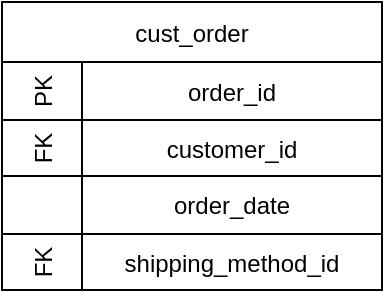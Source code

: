 <mxfile version="26.2.9">
  <diagram id="C5RBs43oDa-KdzZeNtuy" name="Page-1">
    <mxGraphModel dx="1044" dy="1696" grid="1" gridSize="10" guides="1" tooltips="1" connect="1" arrows="1" fold="1" page="1" pageScale="1" pageWidth="827" pageHeight="1169" math="0" shadow="0">
      <root>
        <mxCell id="WIyWlLk6GJQsqaUBKTNV-0" />
        <mxCell id="WIyWlLk6GJQsqaUBKTNV-1" parent="WIyWlLk6GJQsqaUBKTNV-0" />
        <mxCell id="GvUVj_aR5G8fALoVUx8V-16" value="cust_order" style="shape=table;childLayout=tableLayout;startSize=30;collapsible=0;recursiveResize=0;expand=0;" vertex="1" parent="WIyWlLk6GJQsqaUBKTNV-1">
          <mxGeometry x="90" y="-190" width="190" height="144" as="geometry" />
        </mxCell>
        <mxCell id="GvUVj_aR5G8fALoVUx8V-17" value="PK" style="shape=tableRow;horizontal=0;swimlaneHead=0;swimlaneBody=0;top=0;left=0;strokeColor=inherit;bottom=0;right=0;dropTarget=0;fontStyle=0;fillColor=none;points=[[0,0.5],[1,0.5]];portConstraint=eastwest;startSize=40;collapsible=0;recursiveResize=0;expand=0;" vertex="1" parent="GvUVj_aR5G8fALoVUx8V-16">
          <mxGeometry y="30" width="190" height="29" as="geometry" />
        </mxCell>
        <mxCell id="GvUVj_aR5G8fALoVUx8V-18" value="order_id" style="swimlane;swimlaneHead=0;swimlaneBody=0;fontStyle=0;strokeColor=inherit;connectable=0;fillColor=none;startSize=40;collapsible=0;recursiveResize=0;expand=0;" vertex="1" parent="GvUVj_aR5G8fALoVUx8V-17">
          <mxGeometry x="40" width="150" height="29" as="geometry">
            <mxRectangle width="150" height="29" as="alternateBounds" />
          </mxGeometry>
        </mxCell>
        <mxCell id="GvUVj_aR5G8fALoVUx8V-19" value="FK" style="shape=tableRow;horizontal=0;swimlaneHead=0;swimlaneBody=0;top=0;left=0;strokeColor=inherit;bottom=0;right=0;dropTarget=0;fontStyle=0;fillColor=none;points=[[0,0.5],[1,0.5]];portConstraint=eastwest;startSize=40;collapsible=0;recursiveResize=0;expand=0;" vertex="1" parent="GvUVj_aR5G8fALoVUx8V-16">
          <mxGeometry y="59" width="190" height="28" as="geometry" />
        </mxCell>
        <mxCell id="GvUVj_aR5G8fALoVUx8V-20" value="&#xa;&#xa;customer_id" style="swimlane;swimlaneHead=0;swimlaneBody=0;fontStyle=0;connectable=0;strokeColor=inherit;fillColor=none;startSize=0;collapsible=0;recursiveResize=0;expand=0;" vertex="1" parent="GvUVj_aR5G8fALoVUx8V-19">
          <mxGeometry x="40" width="150" height="28" as="geometry">
            <mxRectangle width="150" height="28" as="alternateBounds" />
          </mxGeometry>
        </mxCell>
        <mxCell id="GvUVj_aR5G8fALoVUx8V-21" value="" style="shape=tableRow;horizontal=0;swimlaneHead=0;swimlaneBody=0;top=0;left=0;strokeColor=inherit;bottom=0;right=0;dropTarget=0;fontStyle=0;fillColor=none;points=[[0,0.5],[1,0.5]];portConstraint=eastwest;startSize=40;collapsible=0;recursiveResize=0;expand=0;" vertex="1" parent="GvUVj_aR5G8fALoVUx8V-16">
          <mxGeometry y="87" width="190" height="29" as="geometry" />
        </mxCell>
        <mxCell id="GvUVj_aR5G8fALoVUx8V-22" value="&#xa;&#xa;order_date" style="swimlane;swimlaneHead=0;swimlaneBody=0;fontStyle=0;connectable=0;strokeColor=inherit;fillColor=none;startSize=0;collapsible=0;recursiveResize=0;expand=0;" vertex="1" parent="GvUVj_aR5G8fALoVUx8V-21">
          <mxGeometry x="40" width="150" height="29" as="geometry">
            <mxRectangle width="150" height="29" as="alternateBounds" />
          </mxGeometry>
        </mxCell>
        <mxCell id="GvUVj_aR5G8fALoVUx8V-23" value="FK" style="shape=tableRow;horizontal=0;swimlaneHead=0;swimlaneBody=0;top=0;left=0;strokeColor=inherit;bottom=0;right=0;dropTarget=0;fontStyle=0;fillColor=none;points=[[0,0.5],[1,0.5]];portConstraint=eastwest;startSize=40;collapsible=0;recursiveResize=0;expand=0;" vertex="1" parent="GvUVj_aR5G8fALoVUx8V-16">
          <mxGeometry y="116" width="190" height="28" as="geometry" />
        </mxCell>
        <mxCell id="GvUVj_aR5G8fALoVUx8V-24" value="&#xa;&#xa;shipping_method_id" style="swimlane;swimlaneHead=0;swimlaneBody=0;fontStyle=0;connectable=0;strokeColor=inherit;fillColor=none;startSize=0;collapsible=0;recursiveResize=0;expand=0;" vertex="1" parent="GvUVj_aR5G8fALoVUx8V-23">
          <mxGeometry x="40" width="150" height="28" as="geometry">
            <mxRectangle width="150" height="28" as="alternateBounds" />
          </mxGeometry>
        </mxCell>
      </root>
    </mxGraphModel>
  </diagram>
</mxfile>
